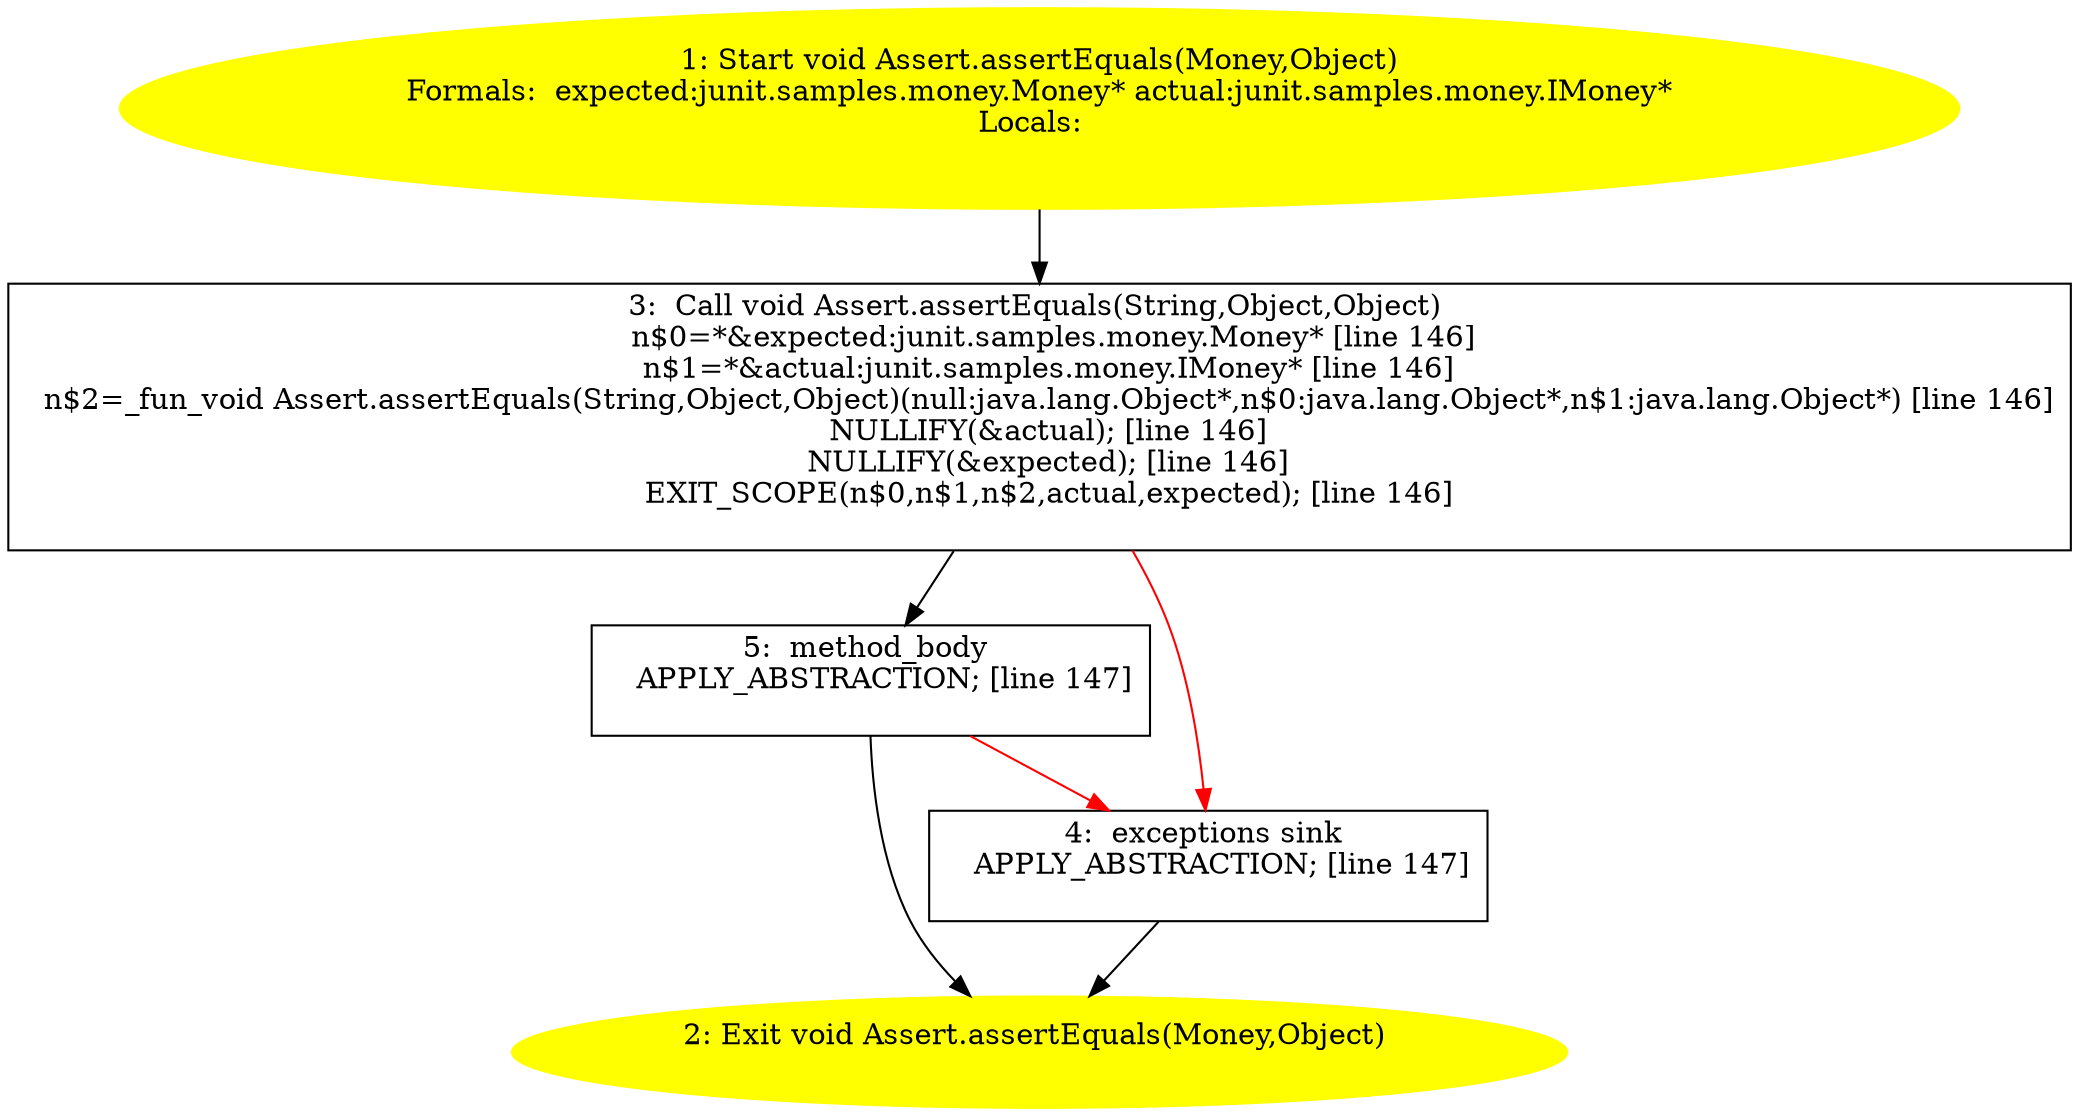 /* @generated */
digraph cfg {
"org.junit.Assert.assertEquals(junit.samples.money.Money,java.lang.Object):void.e9c90c1058822543e88635df40f64e08_1" [label="1: Start void Assert.assertEquals(Money,Object)\nFormals:  expected:junit.samples.money.Money* actual:junit.samples.money.IMoney*\nLocals:  \n  " color=yellow style=filled]
	

	 "org.junit.Assert.assertEquals(junit.samples.money.Money,java.lang.Object):void.e9c90c1058822543e88635df40f64e08_1" -> "org.junit.Assert.assertEquals(junit.samples.money.Money,java.lang.Object):void.e9c90c1058822543e88635df40f64e08_3" ;
"org.junit.Assert.assertEquals(junit.samples.money.Money,java.lang.Object):void.e9c90c1058822543e88635df40f64e08_2" [label="2: Exit void Assert.assertEquals(Money,Object) \n  " color=yellow style=filled]
	

"org.junit.Assert.assertEquals(junit.samples.money.Money,java.lang.Object):void.e9c90c1058822543e88635df40f64e08_3" [label="3:  Call void Assert.assertEquals(String,Object,Object) \n   n$0=*&expected:junit.samples.money.Money* [line 146]\n  n$1=*&actual:junit.samples.money.IMoney* [line 146]\n  n$2=_fun_void Assert.assertEquals(String,Object,Object)(null:java.lang.Object*,n$0:java.lang.Object*,n$1:java.lang.Object*) [line 146]\n  NULLIFY(&actual); [line 146]\n  NULLIFY(&expected); [line 146]\n  EXIT_SCOPE(n$0,n$1,n$2,actual,expected); [line 146]\n " shape="box"]
	

	 "org.junit.Assert.assertEquals(junit.samples.money.Money,java.lang.Object):void.e9c90c1058822543e88635df40f64e08_3" -> "org.junit.Assert.assertEquals(junit.samples.money.Money,java.lang.Object):void.e9c90c1058822543e88635df40f64e08_5" ;
	 "org.junit.Assert.assertEquals(junit.samples.money.Money,java.lang.Object):void.e9c90c1058822543e88635df40f64e08_3" -> "org.junit.Assert.assertEquals(junit.samples.money.Money,java.lang.Object):void.e9c90c1058822543e88635df40f64e08_4" [color="red" ];
"org.junit.Assert.assertEquals(junit.samples.money.Money,java.lang.Object):void.e9c90c1058822543e88635df40f64e08_4" [label="4:  exceptions sink \n   APPLY_ABSTRACTION; [line 147]\n " shape="box"]
	

	 "org.junit.Assert.assertEquals(junit.samples.money.Money,java.lang.Object):void.e9c90c1058822543e88635df40f64e08_4" -> "org.junit.Assert.assertEquals(junit.samples.money.Money,java.lang.Object):void.e9c90c1058822543e88635df40f64e08_2" ;
"org.junit.Assert.assertEquals(junit.samples.money.Money,java.lang.Object):void.e9c90c1058822543e88635df40f64e08_5" [label="5:  method_body \n   APPLY_ABSTRACTION; [line 147]\n " shape="box"]
	

	 "org.junit.Assert.assertEquals(junit.samples.money.Money,java.lang.Object):void.e9c90c1058822543e88635df40f64e08_5" -> "org.junit.Assert.assertEquals(junit.samples.money.Money,java.lang.Object):void.e9c90c1058822543e88635df40f64e08_2" ;
	 "org.junit.Assert.assertEquals(junit.samples.money.Money,java.lang.Object):void.e9c90c1058822543e88635df40f64e08_5" -> "org.junit.Assert.assertEquals(junit.samples.money.Money,java.lang.Object):void.e9c90c1058822543e88635df40f64e08_4" [color="red" ];
}
